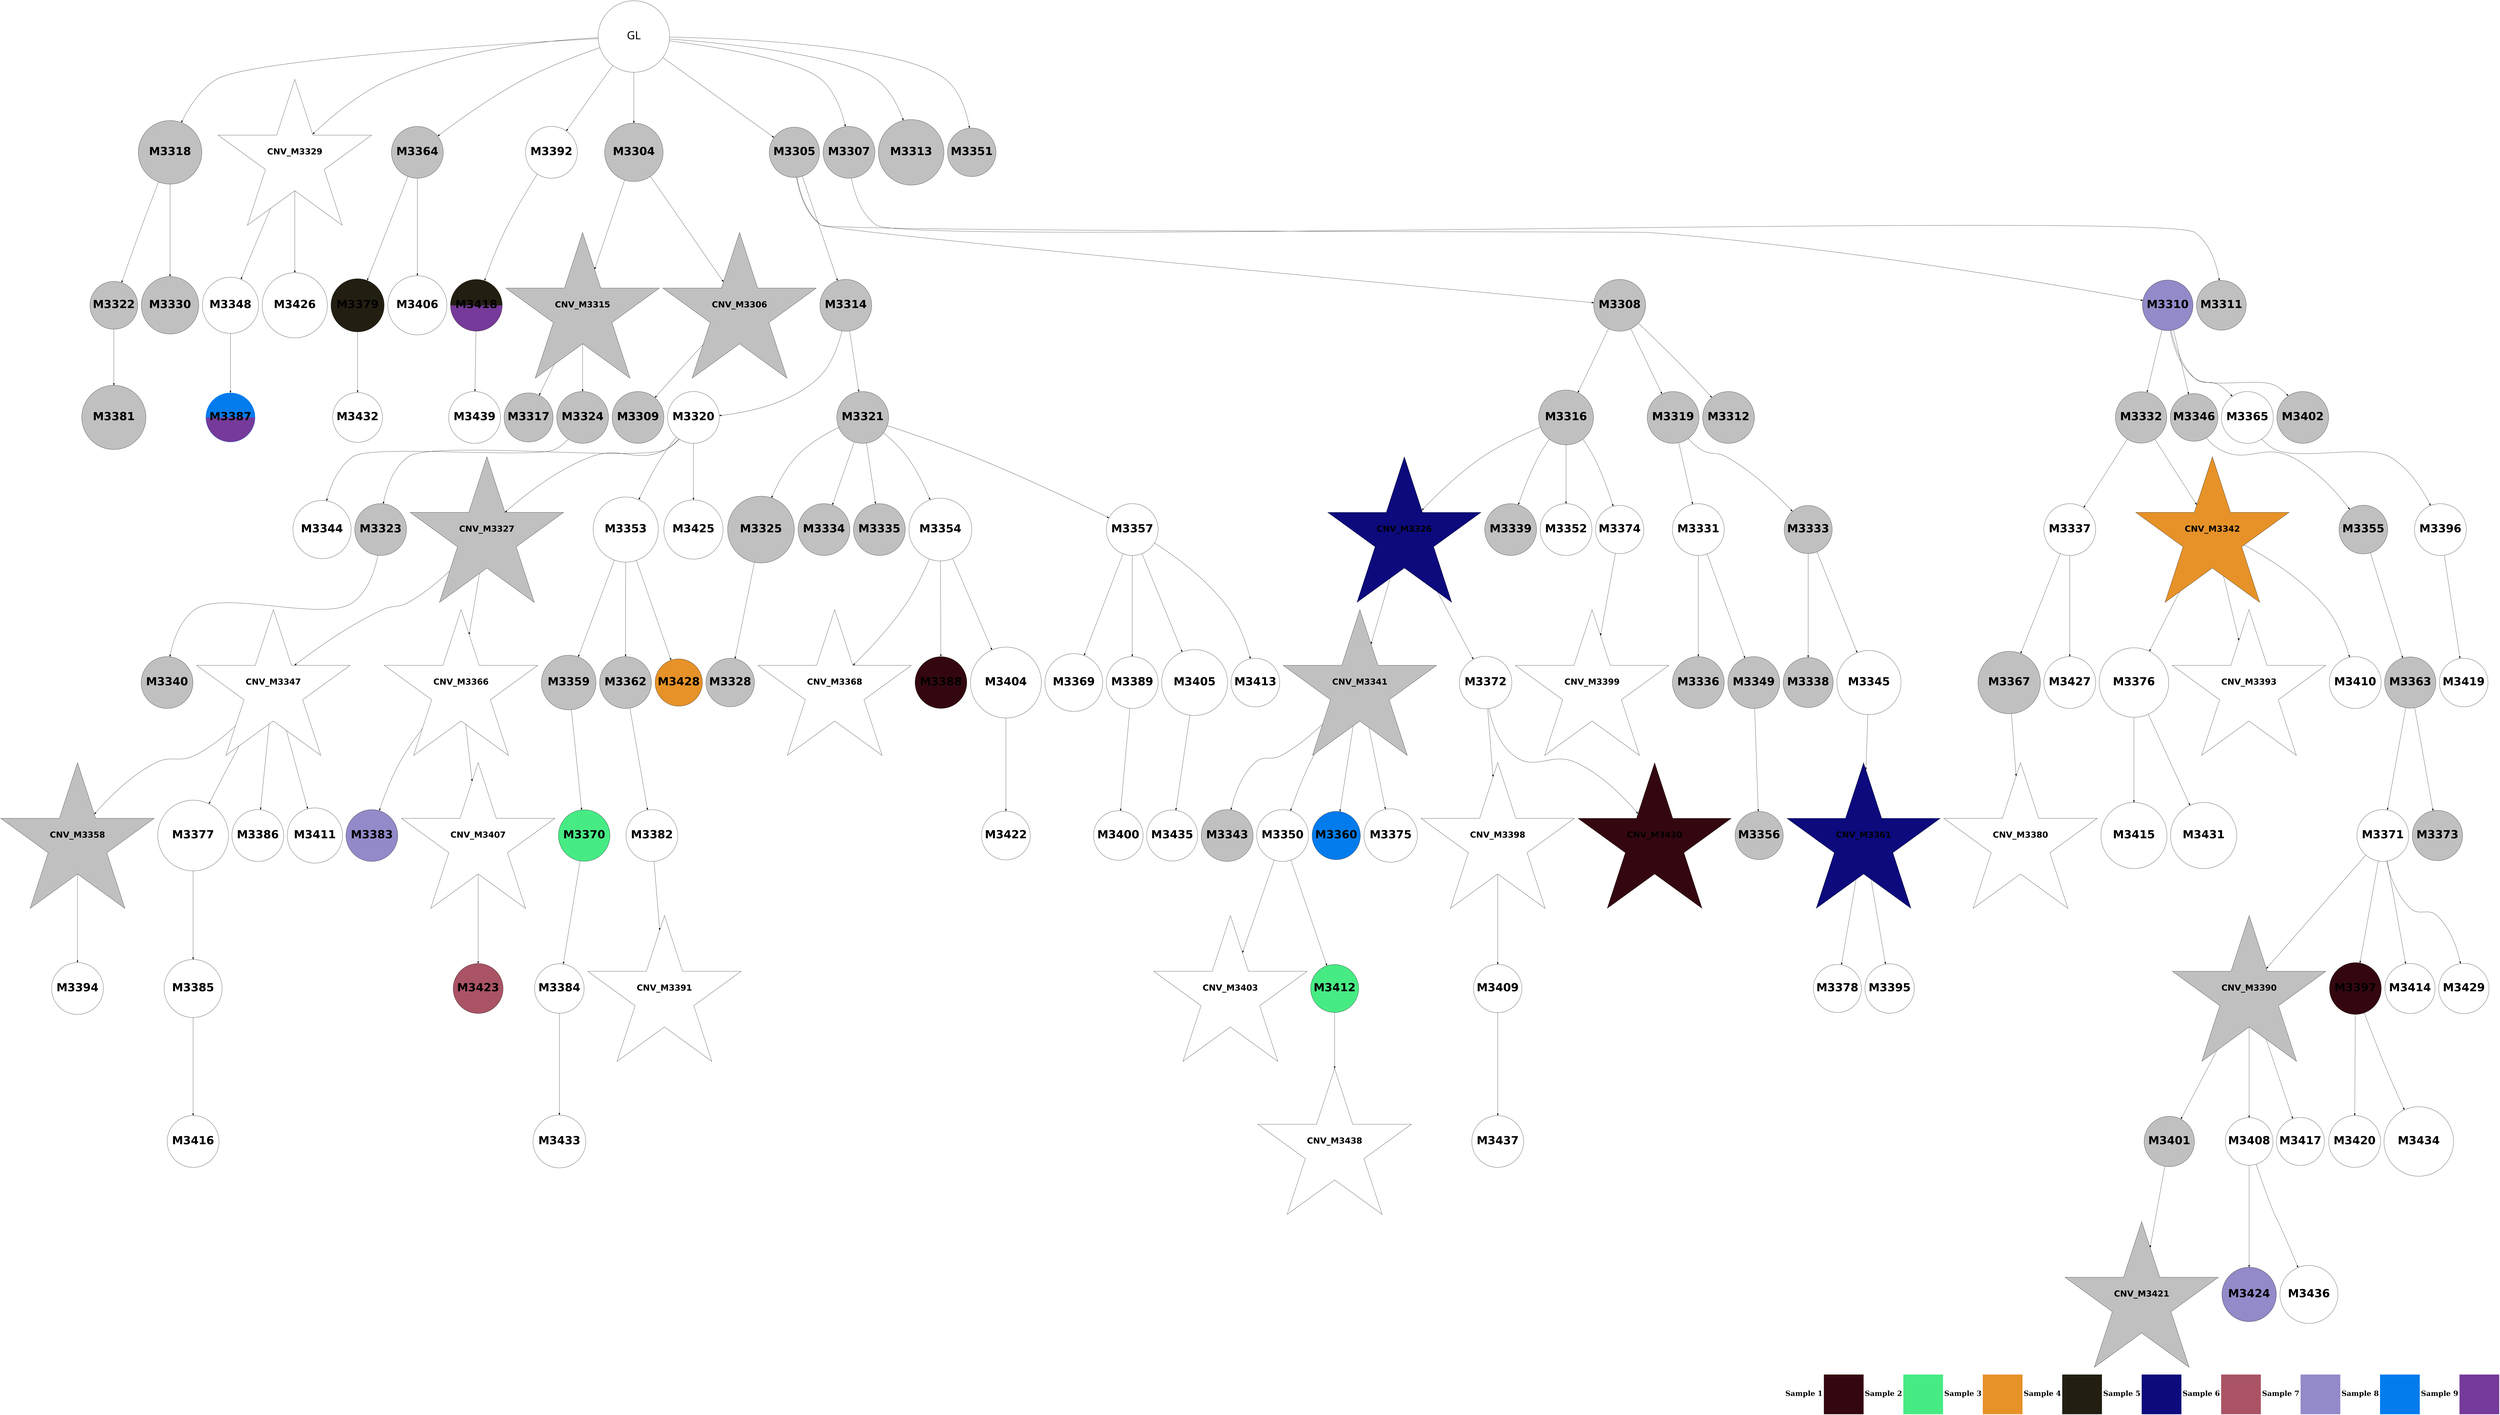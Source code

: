 digraph G { 
rankdir=TB;
3331 -> 3337;
3331 -> 3338;
3332 -> 3334;
3332 -> 3341;
3333 -> 3343;
3333 -> 3356;
3333 -> 3369;
3333 -> 3391;
3335 -> 3339;
3335 -> 3347;
3336 -> 3348;
3336 -> 3350;
3337 -> 3340;
3337 -> 3344;
3337 -> 3370;
3337 -> 3442;
3338 -> 3342;
3338 -> 3351;
3338 -> 3352;
3338 -> 3371;
3338 -> 3374;
3339 -> 3398;
3340 -> 3357;
3341 -> 3361;
3342 -> 3345;
3343 -> 3358;
3343 -> 3389;
3344 -> 3364;
3344 -> 3383;
3346 -> 3365;
3346 -> 3443;
3348 -> 3353;
3348 -> 3366;
3349 -> 3354;
3349 -> 3359;
3350 -> 3355;
3350 -> 3362;
3354 -> 3384;
3354 -> 3444;
3358 -> 3360;
3358 -> 3367;
3358 -> 3377;
3358 -> 3392;
3359 -> 3393;
3359 -> 3410;
3359 -> 3427;
3362 -> 3378;
3363 -> 3372;
3364 -> 3375;
3364 -> 3394;
3364 -> 3403;
3364 -> 3428;
3365 -> 3404;
3366 -> 3373;
3367 -> 3420;
3367 -> 3429;
3370 -> 3376;
3370 -> 3379;
3370 -> 3445;
3371 -> 3385;
3371 -> 3405;
3371 -> 3421;
3372 -> 3380;
3374 -> 3386;
3374 -> 3406;
3374 -> 3422;
3374 -> 3430;
3375 -> 3411;
3376 -> 3387;
3378 -> 3395;
3378 -> 3412;
3379 -> 3399;
3380 -> 3388;
3380 -> 3390;
3381 -> 3396;
3381 -> 3423;
3382 -> 3413;
3383 -> 3400;
3383 -> 3424;
3384 -> 3397;
3387 -> 3401;
3388 -> 3407;
3388 -> 3414;
3388 -> 3431;
3388 -> 3446;
3389 -> 3415;
3389 -> 3447;
3391 -> 3416;
3393 -> 3432;
3393 -> 3448;
3394 -> 3402;
3396 -> 3449;
3399 -> 3408;
3401 -> 3450;
3402 -> 3433;
3406 -> 3417;
3407 -> 3418;
3407 -> 3425;
3407 -> 3434;
3409 -> 3435;
3413 -> 3436;
3414 -> 3437;
3414 -> 3451;
3415 -> 3426;
3418 -> 3438;
3421 -> 3439;
3422 -> 3452;
3424 -> 3440;
3425 -> 3441;
3425 -> 3453;
3426 -> 3454;
3429 -> 3455;
3435 -> 3456;
3320 -> 3321;
3320 -> 3322;
3320 -> 3324;
3320 -> 3330;
3320 -> 3335;
3320 -> 3346;
3320 -> 3368;
3320 -> 3381;
3320 -> 3409;
3321 -> 3323;
3321 -> 3332;
3322 -> 3325;
3322 -> 3327;
3322 -> 3331;
3323 -> 3326;
3324 -> 3328;
3325 -> 3329;
3325 -> 3333;
3325 -> 3336;
3327 -> 3349;
3327 -> 3363;
3327 -> 3382;
3327 -> 3419;
3381 [shape=circle style=filled fillcolor=grey fontname="helvetica-bold" fontsize=56 label="M3364" width=0.5 height=2 ];
3435 [shape=circle style=wedged color="#221f12:#763a9a" fontname="helvetica-bold" fontsize=56 label="M3418" width=1.76 height=2 ];
3404 [shape=circle style=wedged color="#027ced:#763a9a" fontname="helvetica-bold" fontsize=56 label="M3387" width=2.48 height=2 ];
3379 [shape=circle style=filled fillcolor=grey fontname="helvetica-bold" fontsize=56 label="M3362" width=0.77 height=2 ];
3345 [shape=circle style=filled fillcolor=grey fontname="helvetica-bold" fontsize=56 label="M3328" width=2.72 height=2 ];
3429 [shape=circle style=filled fillcolor="#47eb84" fontname="helvetica-bold" fontsize=56 label="M3412" width=2.9 height=2 ];
3355 [shape=circle style=filled fillcolor=grey fontname="helvetica-bold" fontsize=56 label="M3338" width=3.5 height=2 ];
3328 [shape=circle style=filled fillcolor=grey fontname="helvetica-bold" fontsize=56 label="M3311" width=3.47 height=2 ];
3411 [shape=circle style=filled fillcolor=white fontname="helvetica-bold" fontsize=56 label="M3394" width=1.46 height=2 ];
3417 [shape=circle style=filled fillcolor=white fontname="helvetica-bold" fontsize=56 label="M3400" width=2.41 height=2 ];
3334 [shape=circle style=filled fillcolor=grey fontname="helvetica-bold" fontsize=56 label="M3317" width=3.43 height=2 ];
3388 [shape=circle style=filled fillcolor=white fontname="helvetica-bold" fontsize=56 label="M3371" width=0.54 height=2 ];
3405 [shape=circle style=filled fillcolor="#340710" fontname="helvetica-bold" fontsize=56 label="M3388" width=0.06 height=2 ];
3400 [shape=circle style=filled fillcolor="#928ac9" fontname="helvetica-bold" fontsize=56 label="M3383" width=0.88 height=2 ];
3392 [shape=circle style=filled fillcolor=white fontname="helvetica-bold" fontsize=56 label="M3375" width=3.74 height=2 ];
3423 [shape=circle style=filled fillcolor=white fontname="helvetica-bold" fontsize=56 label="M3406" width=4.14 height=2 ];
3378 [shape=star style=filled fillcolor="#0c0a7c" fontname="helvetica-bold" fontsize=42 label="CNV_M3361"];
3414 [shape=circle style=filled fillcolor="#340710" fontname="helvetica-bold" fontsize=56 label="M3397" width=1.65 height=2 ];
3346 [shape=star style=filled fillcolor=white fontname="helvetica-bold" fontsize=42 label="CNV_M3329"];
3442 [shape=circle style=filled fillcolor=white fontname="helvetica-bold" fontsize=56 label="M3425" width=4.14 height=2 ];
3447 [shape=star style=filled fillcolor="#340710" fontname="helvetica-bold" fontsize=42 label="CNV_M3430"];
3406 [shape=circle style=filled fillcolor=white fontname="helvetica-bold" fontsize=56 label="M3389" width=1.78 height=2 ];
3322 [shape=circle style=filled fillcolor=grey fontname="helvetica-bold" fontsize=56 label="M3305" width=3.52 height=2 ];
3394 [shape=circle style=filled fillcolor=white fontname="helvetica-bold" fontsize=56 label="M3377" width=4.94 height=2 ];
3380 [shape=circle style=filled fillcolor=grey fontname="helvetica-bold" fontsize=56 label="M3363" width=3.58 height=2 ];
3440 [shape=circle style=filled fillcolor="#a95365" fontname="helvetica-bold" fontsize=56 label="M3423" width=2.29 height=2 ];
3331 [shape=circle style=filled fillcolor=grey fontname="helvetica-bold" fontsize=56 label="M3314" width=0.49 height=2 ];
3340 [shape=circle style=filled fillcolor=grey fontname="helvetica-bold" fontsize=56 label="M3323" width=0.22 height=2 ];
3360 [shape=circle style=filled fillcolor=grey fontname="helvetica-bold" fontsize=56 label="M3343" width=1 height=2 ];
3387 [shape=circle style=filled fillcolor="#47eb84" fontname="helvetica-bold" fontsize=56 label="M3370" width=2.04 height=2 ];
3363 [shape=circle style=filled fillcolor=grey fontname="helvetica-bold" fontsize=56 label="M3346" width=3.13 height=2 ];
3338 [shape=circle style=filled fillcolor=grey fontname="helvetica-bold" fontsize=56 label="M3321" width=0.63 height=2 ];
3356 [shape=circle style=filled fillcolor=grey fontname="helvetica-bold" fontsize=56 label="M3339" width=1.02 height=2 ];
3407 [shape=star style=filled fillcolor=grey fontname="helvetica-bold" fontsize=42 label="CNV_M3390"];
3452 [shape=circle style=filled fillcolor=white fontname="helvetica-bold" fontsize=56 label="M3435" width=2.12 height=2 ];
3329 [shape=circle style=filled fillcolor=grey fontname="helvetica-bold" fontsize=56 label="M3312" width=0.71 height=2 ];
3342 [shape=circle style=filled fillcolor=grey fontname="helvetica-bold" fontsize=56 label="M3325" width=4.66 height=2 ];
3403 [shape=circle style=filled fillcolor=white fontname="helvetica-bold" fontsize=56 label="M3386" width=1.44 height=2 ];
3332 [shape=star style=filled fillcolor=grey fontname="helvetica-bold" fontsize=42 label="CNV_M3315"];
3323 [shape=star style=filled fillcolor=grey fontname="helvetica-bold" fontsize=42 label="CNV_M3306"];
3353 [shape=circle style=filled fillcolor=grey fontname="helvetica-bold" fontsize=56 label="M3336" width=0.04 height=2 ];
3341 [shape=circle style=filled fillcolor=grey fontname="helvetica-bold" fontsize=56 label="M3324" width=1.83 height=2 ];
3391 [shape=circle style=filled fillcolor=white fontname="helvetica-bold" fontsize=56 label="M3374" width=3.37 height=2 ];
3343 [shape=star style=filled fillcolor="#0c0a7c" fontname="helvetica-bold" fontsize=42 label="CNV_M3326"];
3384 [shape=circle style=filled fillcolor=grey fontname="helvetica-bold" fontsize=56 label="M3367" width=4.36 height=2 ];
3413 [shape=circle style=filled fillcolor=white fontname="helvetica-bold" fontsize=56 label="M3396" width=0.69 height=2 ];
3385 [shape=star style=filled fillcolor=white fontname="helvetica-bold" fontsize=42 label="CNV_M3368"];
3349 [shape=circle style=filled fillcolor=grey fontname="helvetica-bold" fontsize=56 label="M3332" width=2.05 height=2 ];
3412 [shape=circle style=filled fillcolor=white fontname="helvetica-bold" fontsize=56 label="M3395" width=2.43 height=2 ];
3327 [shape=circle style=filled fillcolor="#928ac9" fontname="helvetica-bold" fontsize=56 label="M3310" width=2.19 height=2 ];
3438 [shape=star style=filled fillcolor=grey fontname="helvetica-bold" fontsize=42 label="CNV_M3421"];
3336 [shape=circle style=filled fillcolor=grey fontname="helvetica-bold" fontsize=56 label="M3319" width=1.21 height=2 ];
3333 [shape=circle style=filled fillcolor=grey fontname="helvetica-bold" fontsize=56 label="M3316" width=3.83 height=2 ];
3359 [shape=star style=filled fillcolor="#e69229" fontname="helvetica-bold" fontsize=42 label="CNV_M3342"];
3324 [shape=circle style=filled fillcolor=grey fontname="helvetica-bold" fontsize=56 label="M3307" width=0.97 height=2 ];
3424 [shape=star style=filled fillcolor=white fontname="helvetica-bold" fontsize=42 label="CNV_M3407"];
3441 [shape=circle style=filled fillcolor="#928ac9" fontname="helvetica-bold" fontsize=56 label="M3424" width=3.8 height=2 ];
3383 [shape=star style=filled fillcolor=white fontname="helvetica-bold" fontsize=42 label="CNV_M3366"];
3325 [shape=circle style=filled fillcolor=grey fontname="helvetica-bold" fontsize=56 label="M3308" width=0.35 height=2 ];
3351 [shape=circle style=filled fillcolor=grey fontname="helvetica-bold" fontsize=56 label="M3334" width=0.22 height=2 ];
3370 [shape=circle style=filled fillcolor=white fontname="helvetica-bold" fontsize=56 label="M3353" width=4.55 height=2 ];
3402 [shape=circle style=filled fillcolor=white fontname="helvetica-bold" fontsize=56 label="M3385" width=4.06 height=2 ];
3427 [shape=circle style=filled fillcolor=white fontname="helvetica-bold" fontsize=56 label="M3410" width=2 height=2 ];
3389 [shape=circle style=filled fillcolor=white fontname="helvetica-bold" fontsize=56 label="M3372" width=3.67 height=2 ];
3420 [shape=star style=filled fillcolor=white fontname="helvetica-bold" fontsize=42 label="CNV_M3403"];
3446 [shape=circle style=filled fillcolor=white fontname="helvetica-bold" fontsize=56 label="M3429" width=2.23 height=2 ];
3321 [shape=circle style=filled fillcolor=grey fontname="helvetica-bold" fontsize=56 label="M3304" width=4.09 height=2 ];
3372 [shape=circle style=filled fillcolor=grey fontname="helvetica-bold" fontsize=56 label="M3355" width=2.7 height=2 ];
3364 [shape=star style=filled fillcolor=white fontname="helvetica-bold" fontsize=42 label="CNV_M3347"];
3399 [shape=circle style=filled fillcolor=white fontname="helvetica-bold" fontsize=56 label="M3382" width=0.62 height=2 ];
3416 [shape=star style=filled fillcolor=white fontname="helvetica-bold" fontsize=42 label="CNV_M3399"];
3374 [shape=circle style=filled fillcolor=white fontname="helvetica-bold" fontsize=56 label="M3357" width=0.5 height=2 ];
3422 [shape=circle style=filled fillcolor=white fontname="helvetica-bold" fontsize=56 label="M3405" width=4.61 height=2 ];
3393 [shape=circle style=filled fillcolor=white fontname="helvetica-bold" fontsize=56 label="M3376" width=4.86 height=2 ];
3367 [shape=circle style=filled fillcolor=white fontname="helvetica-bold" fontsize=56 label="M3350" width=1.24 height=2 ];
3382 [shape=circle style=filled fillcolor=white fontname="helvetica-bold" fontsize=56 label="M3365" width=1.5 height=2 ];
3375 [shape=star style=filled fillcolor=grey fontname="helvetica-bold" fontsize=42 label="CNV_M3358"];
3365 [shape=circle style=filled fillcolor=white fontname="helvetica-bold" fontsize=56 label="M3348" width=3.93 height=2 ];
3444 [shape=circle style=filled fillcolor=white fontname="helvetica-bold" fontsize=56 label="M3427" width=1.5 height=2 ];
3436 [shape=circle style=filled fillcolor=white fontname="helvetica-bold" fontsize=56 label="M3419" width=2.66 height=2 ];
3362 [shape=circle style=filled fillcolor=white fontname="helvetica-bold" fontsize=56 label="M3345" width=4.48 height=2 ];
3428 [shape=circle style=filled fillcolor=white fontname="helvetica-bold" fontsize=56 label="M3411" width=3.86 height=2 ];
3434 [shape=circle style=filled fillcolor=white fontname="helvetica-bold" fontsize=56 label="M3417" width=2.97 height=2 ];
3425 [shape=circle style=filled fillcolor=white fontname="helvetica-bold" fontsize=56 label="M3408" width=3.2 height=2 ];
3347 [shape=circle style=filled fillcolor=grey fontname="helvetica-bold" fontsize=56 label="M3330" width=4.01 height=2 ];
3454 [shape=circle style=filled fillcolor=white fontname="helvetica-bold" fontsize=56 label="M3437" width=1.57 height=2 ];
3450 [shape=circle style=filled fillcolor=white fontname="helvetica-bold" fontsize=56 label="M3433" width=3.7 height=2 ];
3344 [shape=star style=filled fillcolor=grey fontname="helvetica-bold" fontsize=42 label="CNV_M3327"];
3396 [shape=circle style=filled fillcolor="#221f12" fontname="helvetica-bold" fontsize=56 label="M3379" width=3.72 height=2 ];
3426 [shape=circle style=filled fillcolor=white fontname="helvetica-bold" fontsize=56 label="M3409" width=2.76 height=2 ];
3419 [shape=circle style=filled fillcolor=grey fontname="helvetica-bold" fontsize=56 label="M3402" width=0.07 height=2 ];
3320 [label="GL" fontname="arial-bold" fontsize=56 width=5 height=5];
3443 [shape=circle style=filled fillcolor=white fontname="helvetica-bold" fontsize=56 label="M3426" width=4.56 height=2 ];
3397 [shape=star style=filled fillcolor=white fontname="helvetica-bold" fontsize=42 label="CNV_M3380"];
3330 [shape=circle style=filled fillcolor=grey fontname="helvetica-bold" fontsize=56 label="M3313" width=4.58 height=2 ];
3448 [shape=circle style=filled fillcolor=white fontname="helvetica-bold" fontsize=56 label="M3431" width=4.63 height=2 ];
3335 [shape=circle style=filled fillcolor=grey fontname="helvetica-bold" fontsize=56 label="M3318" width=4.44 height=2 ];
3337 [shape=circle style=filled fillcolor=white fontname="helvetica-bold" fontsize=56 label="M3320" width=0.84 height=2 ];
3439 [shape=circle style=filled fillcolor=white fontname="helvetica-bold" fontsize=56 label="M3422" width=2.61 height=2 ];
3348 [shape=circle style=filled fillcolor=white fontname="helvetica-bold" fontsize=56 label="M3331" width=0.86 height=2 ];
3451 [shape=circle style=filled fillcolor=white fontname="helvetica-bold" fontsize=56 label="M3434" width=4.86 height=2 ];
3390 [shape=circle style=filled fillcolor=grey fontname="helvetica-bold" fontsize=56 label="M3373" width=3.51 height=2 ];
3361 [shape=circle style=filled fillcolor=white fontname="helvetica-bold" fontsize=56 label="M3344" width=4.07 height=2 ];
3408 [shape=star style=filled fillcolor=white fontname="helvetica-bold" fontsize=42 label="CNV_M3391"];
3453 [shape=circle style=filled fillcolor=white fontname="helvetica-bold" fontsize=56 label="M3436" width=4.06 height=2 ];
3437 [shape=circle style=filled fillcolor=white fontname="helvetica-bold" fontsize=56 label="M3420" width=1.65 height=2 ];
3455 [shape=star style=filled fillcolor=white fontname="helvetica-bold" fontsize=42 label="CNV_M3438"];
3433 [shape=circle style=filled fillcolor=white fontname="helvetica-bold" fontsize=56 label="M3416" width=0.63 height=2 ];
3352 [shape=circle style=filled fillcolor=grey fontname="helvetica-bold" fontsize=56 label="M3335" width=0.04 height=2 ];
3421 [shape=circle style=filled fillcolor=white fontname="helvetica-bold" fontsize=56 label="M3404" width=4.96 height=2 ];
3432 [shape=circle style=filled fillcolor=white fontname="helvetica-bold" fontsize=56 label="M3415" width=4.62 height=2 ];
3430 [shape=circle style=filled fillcolor=white fontname="helvetica-bold" fontsize=56 label="M3413" width=2.69 height=2 ];
3377 [shape=circle style=filled fillcolor="#027ced" fontname="helvetica-bold" fontsize=56 label="M3360" width=2.76 height=2 ];
3386 [shape=circle style=filled fillcolor=white fontname="helvetica-bold" fontsize=56 label="M3369" width=4.04 height=2 ];
3401 [shape=circle style=filled fillcolor=white fontname="helvetica-bold" fontsize=56 label="M3384" width=2.39 height=2 ];
3376 [shape=circle style=filled fillcolor=grey fontname="helvetica-bold" fontsize=56 label="M3359" width=3.82 height=2 ];
3354 [shape=circle style=filled fillcolor=white fontname="helvetica-bold" fontsize=56 label="M3337" width=1 height=2 ];
3369 [shape=circle style=filled fillcolor=white fontname="helvetica-bold" fontsize=56 label="M3352" width=0.69 height=2 ];
3357 [shape=circle style=filled fillcolor=grey fontname="helvetica-bold" fontsize=56 label="M3340" width=1.97 height=2 ];
3373 [shape=circle style=filled fillcolor=grey fontname="helvetica-bold" fontsize=56 label="M3356" width=2.84 height=2 ];
3358 [shape=star style=filled fillcolor=grey fontname="helvetica-bold" fontsize=42 label="CNV_M3341"];
3415 [shape=star style=filled fillcolor=white fontname="helvetica-bold" fontsize=42 label="CNV_M3398"];
3339 [shape=circle style=filled fillcolor=grey fontname="helvetica-bold" fontsize=56 label="M3322" width=3.09 height=2 ];
3456 [shape=circle style=filled fillcolor=white fontname="helvetica-bold" fontsize=56 label="M3439" width=1.15 height=2 ];
3326 [shape=circle style=filled fillcolor=grey fontname="helvetica-bold" fontsize=56 label="M3309" width=1.32 height=2 ];
3371 [shape=circle style=filled fillcolor=white fontname="helvetica-bold" fontsize=56 label="M3354" width=4.39 height=2 ];
3445 [shape=circle style=filled fillcolor="#e69229" fontname="helvetica-bold" fontsize=56 label="M3428" width=3.31 height=2 ];
3398 [shape=circle style=filled fillcolor=grey fontname="helvetica-bold" fontsize=56 label="M3381" width=4.49 height=2 ];
3410 [shape=star style=filled fillcolor=white fontname="helvetica-bold" fontsize=42 label="CNV_M3393"];
3366 [shape=circle style=filled fillcolor=grey fontname="helvetica-bold" fontsize=56 label="M3349" width=1.65 height=2 ];
3418 [shape=circle style=filled fillcolor=grey fontname="helvetica-bold" fontsize=56 label="M3401" width=2.22 height=2 ];
3350 [shape=circle style=filled fillcolor=grey fontname="helvetica-bold" fontsize=56 label="M3333" width=2.96 height=2 ];
3395 [shape=circle style=filled fillcolor=white fontname="helvetica-bold" fontsize=56 label="M3378" width=2.92 height=2 ];
3368 [shape=circle style=filled fillcolor=grey fontname="helvetica-bold" fontsize=56 label="M3351" width=2.72 height=2 ];
3449 [shape=circle style=filled fillcolor=white fontname="helvetica-bold" fontsize=56 label="M3432" width=2.33 height=2 ];
3431 [shape=circle style=filled fillcolor=white fontname="helvetica-bold" fontsize=56 label="M3414" width=2.28 height=2 ];
3409 [shape=circle style=filled fillcolor=white fontname="helvetica-bold" fontsize=56 label="M3392" width=1.86 height=2 ];
{rank=sink;
Legend[shape=none, margin=0, label=<<TABLE border="0" cellborder="0" cellspacing="0"> 
<TR><TD width="200" height="200" colspan="1"><FONT POINT-SIZE="36.0"><B>Sample 1</B></FONT></TD><TD width="200" height="200" colspan="1" BGCOLOR="#340710"></TD>
<TD width="200" height="200" colspan="1"><FONT POINT-SIZE="36.0"><B>Sample 2</B></FONT></TD><TD width="200" height="200" colspan="1" BGCOLOR="#47eb84"></TD>
<TD width="200" height="200" colspan="1"><FONT POINT-SIZE="36.0"><B>Sample 3</B></FONT></TD><TD width="200" height="200" colspan="1" BGCOLOR="#e69229"></TD>
<TD width="200" height="200" colspan="1"><FONT POINT-SIZE="36.0"><B>Sample 4</B></FONT></TD><TD width="200" height="200" colspan="1" BGCOLOR="#221f12"></TD>
<TD width="200" height="200" colspan="1"><FONT POINT-SIZE="36.0"><B>Sample 5</B></FONT></TD><TD width="200" height="200" colspan="1" BGCOLOR="#0c0a7c"></TD>
<TD width="200" height="200" colspan="1"><FONT POINT-SIZE="36.0"><B>Sample 6</B></FONT></TD><TD width="200" height="200" colspan="1" BGCOLOR="#a95365"></TD>
<TD width="200" height="200" colspan="1"><FONT POINT-SIZE="36.0"><B>Sample 7</B></FONT></TD><TD width="200" height="200" colspan="1" BGCOLOR="#928ac9"></TD>
<TD width="200" height="200" colspan="1"><FONT POINT-SIZE="36.0"><B>Sample 8</B></FONT></TD><TD width="200" height="200" colspan="1" BGCOLOR="#027ced"></TD>
<TD width="200" height="200" colspan="1"><FONT POINT-SIZE="36.0"><B>Sample 9</B></FONT></TD><TD width="200" height="200" colspan="1" BGCOLOR="#763a9a"></TD>
</TR></TABLE>>];
} 
}
